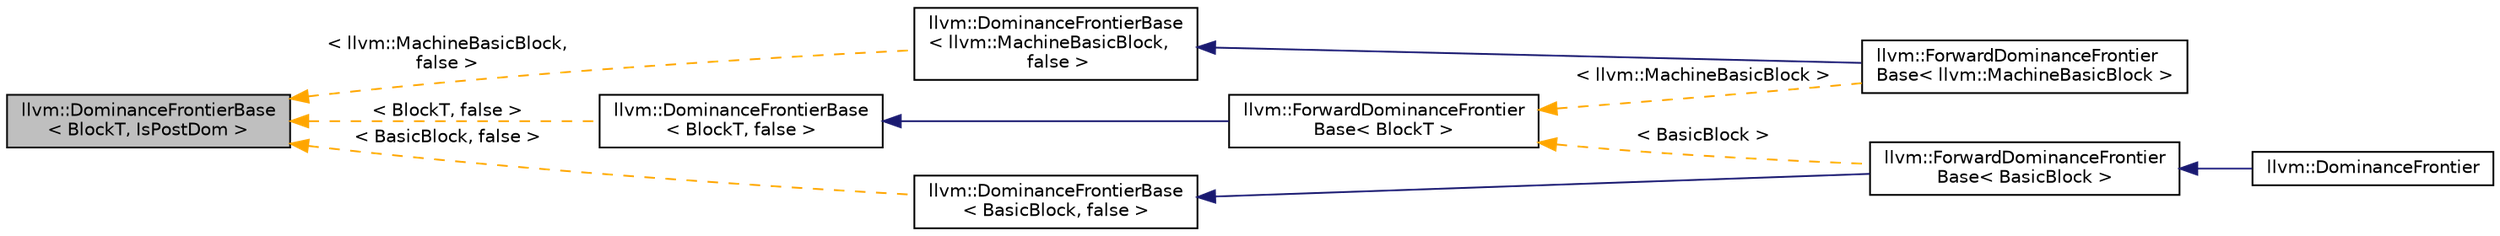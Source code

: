 digraph "llvm::DominanceFrontierBase&lt; BlockT, IsPostDom &gt;"
{
 // LATEX_PDF_SIZE
  bgcolor="transparent";
  edge [fontname="Helvetica",fontsize="10",labelfontname="Helvetica",labelfontsize="10"];
  node [fontname="Helvetica",fontsize="10",shape=record];
  rankdir="LR";
  Node1 [label="llvm::DominanceFrontierBase\l\< BlockT, IsPostDom \>",height=0.2,width=0.4,color="black", fillcolor="grey75", style="filled", fontcolor="black",tooltip="DominanceFrontierBase - Common base class for computing forward and inverse dominance frontiers for a..."];
  Node1 -> Node2 [dir="back",color="orange",fontsize="10",style="dashed",label=" \< llvm::MachineBasicBlock,\l false \>" ,fontname="Helvetica"];
  Node2 [label="llvm::DominanceFrontierBase\l\< llvm::MachineBasicBlock,\l false \>",height=0.2,width=0.4,color="black",URL="$classllvm_1_1DominanceFrontierBase.html",tooltip=" "];
  Node2 -> Node3 [dir="back",color="midnightblue",fontsize="10",style="solid",fontname="Helvetica"];
  Node3 [label="llvm::ForwardDominanceFrontier\lBase\< llvm::MachineBasicBlock \>",height=0.2,width=0.4,color="black",URL="$classllvm_1_1ForwardDominanceFrontierBase.html",tooltip=" "];
  Node1 -> Node4 [dir="back",color="orange",fontsize="10",style="dashed",label=" \< BlockT, false \>" ,fontname="Helvetica"];
  Node4 [label="llvm::DominanceFrontierBase\l\< BlockT, false \>",height=0.2,width=0.4,color="black",URL="$classllvm_1_1DominanceFrontierBase.html",tooltip=" "];
  Node4 -> Node5 [dir="back",color="midnightblue",fontsize="10",style="solid",fontname="Helvetica"];
  Node5 [label="llvm::ForwardDominanceFrontier\lBase\< BlockT \>",height=0.2,width=0.4,color="black",URL="$classllvm_1_1ForwardDominanceFrontierBase.html",tooltip="DominanceFrontier Class - Concrete subclass of DominanceFrontierBase that is used to compute a forwar..."];
  Node5 -> Node3 [dir="back",color="orange",fontsize="10",style="dashed",label=" \< llvm::MachineBasicBlock \>" ,fontname="Helvetica"];
  Node5 -> Node6 [dir="back",color="orange",fontsize="10",style="dashed",label=" \< BasicBlock \>" ,fontname="Helvetica"];
  Node6 [label="llvm::ForwardDominanceFrontier\lBase\< BasicBlock \>",height=0.2,width=0.4,color="black",URL="$classllvm_1_1ForwardDominanceFrontierBase.html",tooltip=" "];
  Node6 -> Node7 [dir="back",color="midnightblue",fontsize="10",style="solid",fontname="Helvetica"];
  Node7 [label="llvm::DominanceFrontier",height=0.2,width=0.4,color="black",URL="$classllvm_1_1DominanceFrontier.html",tooltip=" "];
  Node1 -> Node8 [dir="back",color="orange",fontsize="10",style="dashed",label=" \< BasicBlock, false \>" ,fontname="Helvetica"];
  Node8 [label="llvm::DominanceFrontierBase\l\< BasicBlock, false \>",height=0.2,width=0.4,color="black",URL="$classllvm_1_1DominanceFrontierBase.html",tooltip=" "];
  Node8 -> Node6 [dir="back",color="midnightblue",fontsize="10",style="solid",fontname="Helvetica"];
}

